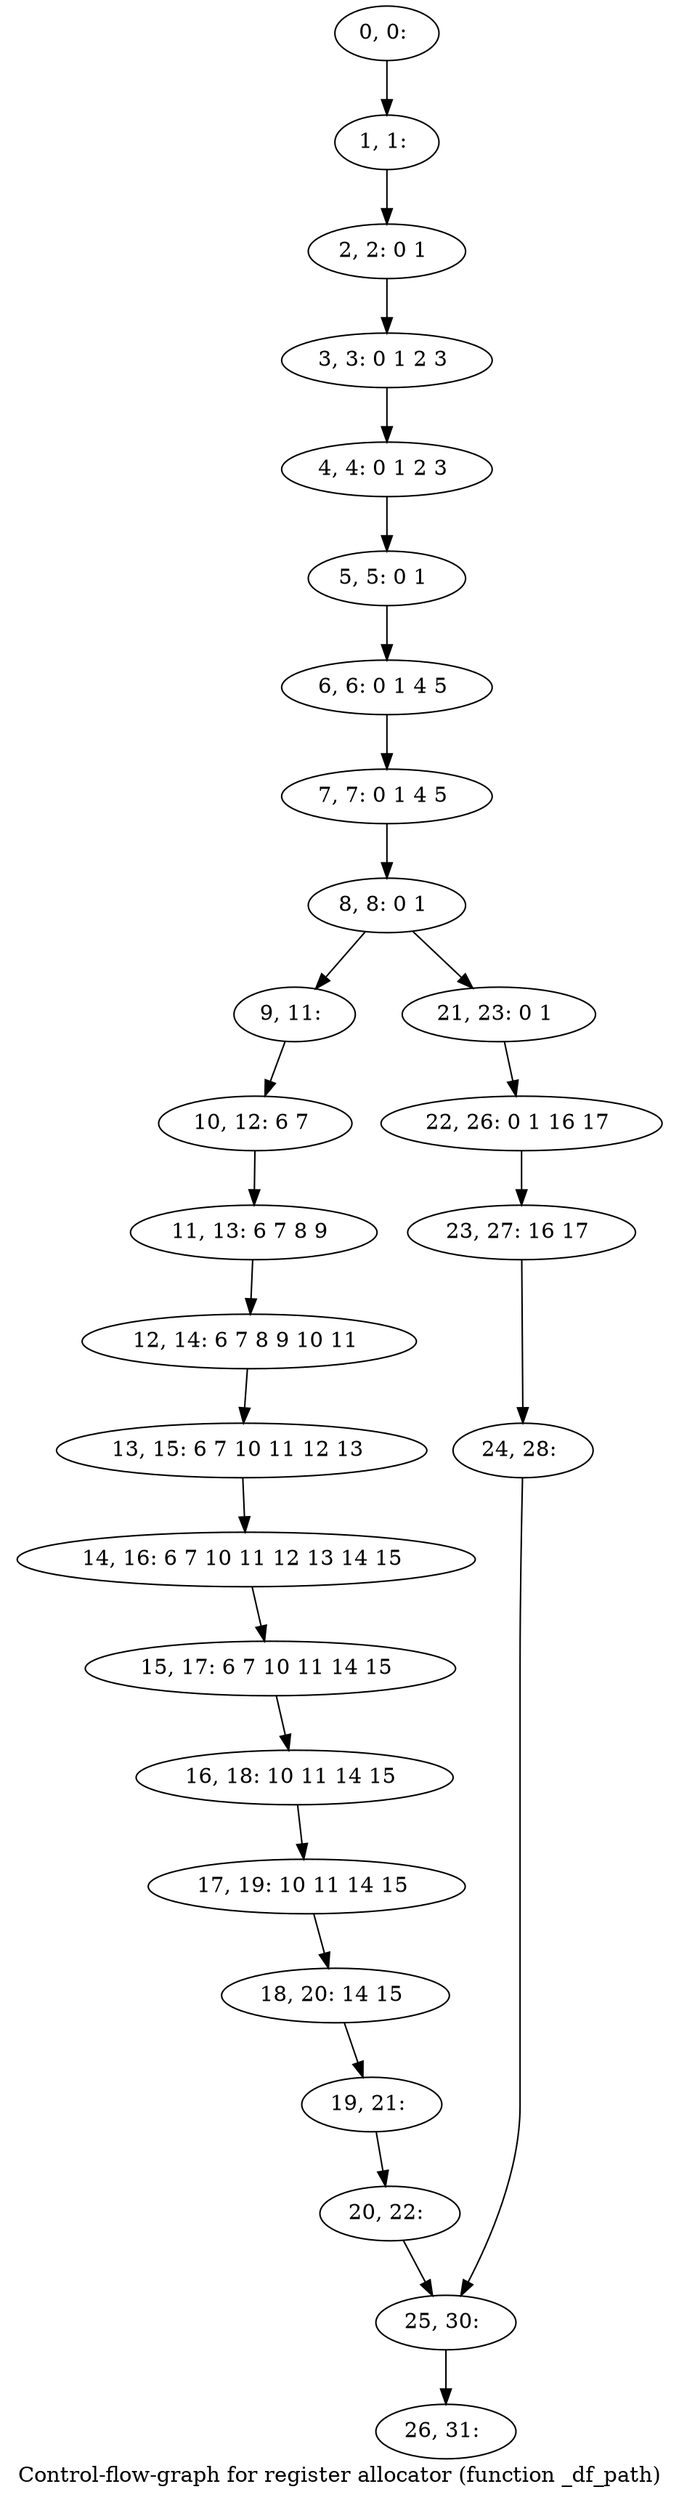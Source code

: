 digraph G {
graph [label="Control-flow-graph for register allocator (function _df_path)"]
0[label="0, 0: "];
1[label="1, 1: "];
2[label="2, 2: 0 1 "];
3[label="3, 3: 0 1 2 3 "];
4[label="4, 4: 0 1 2 3 "];
5[label="5, 5: 0 1 "];
6[label="6, 6: 0 1 4 5 "];
7[label="7, 7: 0 1 4 5 "];
8[label="8, 8: 0 1 "];
9[label="9, 11: "];
10[label="10, 12: 6 7 "];
11[label="11, 13: 6 7 8 9 "];
12[label="12, 14: 6 7 8 9 10 11 "];
13[label="13, 15: 6 7 10 11 12 13 "];
14[label="14, 16: 6 7 10 11 12 13 14 15 "];
15[label="15, 17: 6 7 10 11 14 15 "];
16[label="16, 18: 10 11 14 15 "];
17[label="17, 19: 10 11 14 15 "];
18[label="18, 20: 14 15 "];
19[label="19, 21: "];
20[label="20, 22: "];
21[label="21, 23: 0 1 "];
22[label="22, 26: 0 1 16 17 "];
23[label="23, 27: 16 17 "];
24[label="24, 28: "];
25[label="25, 30: "];
26[label="26, 31: "];
0->1 ;
1->2 ;
2->3 ;
3->4 ;
4->5 ;
5->6 ;
6->7 ;
7->8 ;
8->9 ;
8->21 ;
9->10 ;
10->11 ;
11->12 ;
12->13 ;
13->14 ;
14->15 ;
15->16 ;
16->17 ;
17->18 ;
18->19 ;
19->20 ;
20->25 ;
21->22 ;
22->23 ;
23->24 ;
24->25 ;
25->26 ;
}
